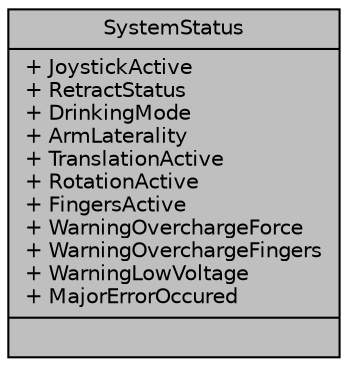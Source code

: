 digraph "SystemStatus"
{
  edge [fontname="Helvetica",fontsize="10",labelfontname="Helvetica",labelfontsize="10"];
  node [fontname="Helvetica",fontsize="10",shape=record];
  Node1 [label="{SystemStatus\n|+ JoystickActive\l+ RetractStatus\l+ DrinkingMode\l+ ArmLaterality\l+ TranslationActive\l+ RotationActive\l+ FingersActive\l+ WarningOverchargeForce\l+ WarningOverchargeFingers\l+ WarningLowVoltage\l+ MajorErrorOccured\l|}",height=0.2,width=0.4,color="black", fillcolor="grey75", style="filled", fontcolor="black"];
}
